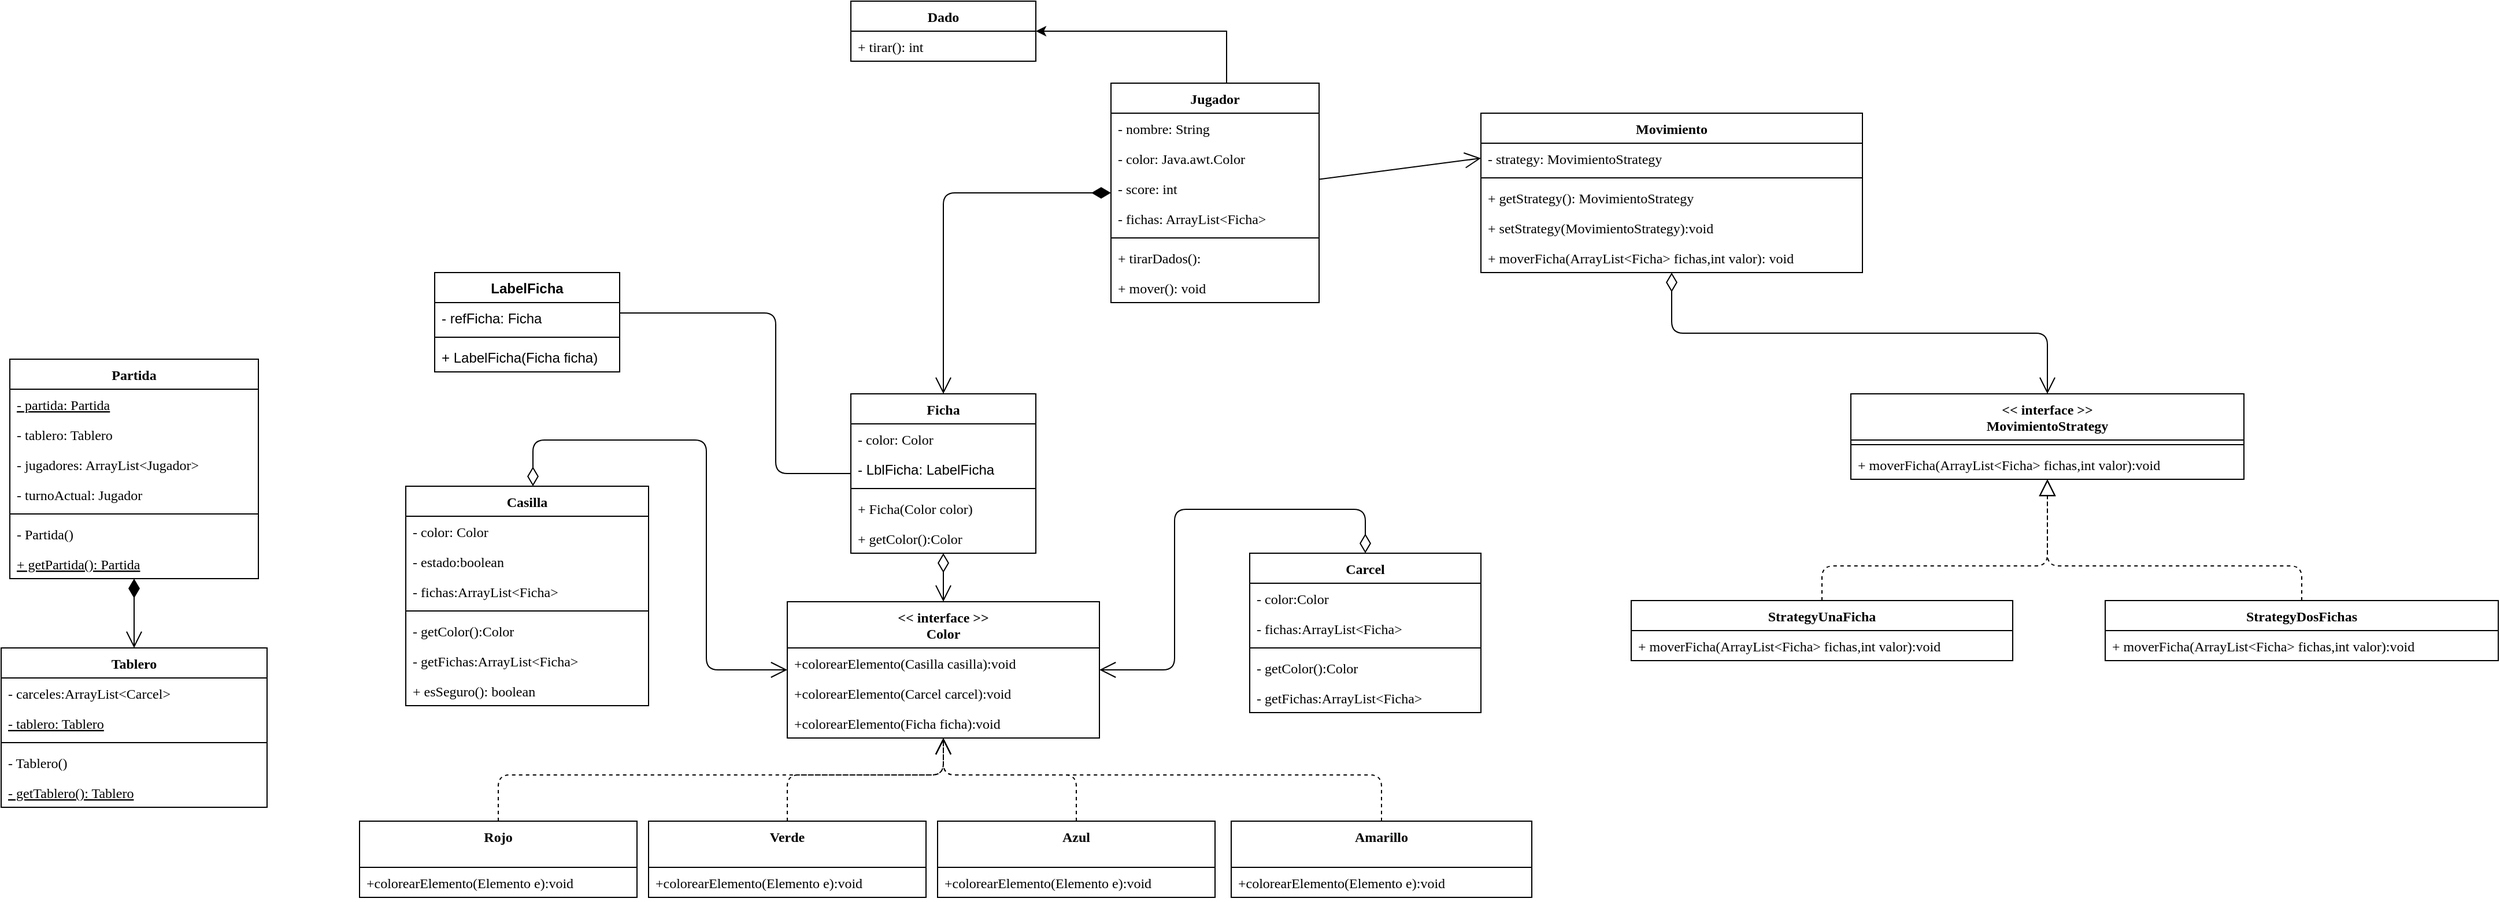 <mxfile version="14.4.3" type="device"><diagram id="CZOG9yAQ-8y0MkyPrawY" name="Página-1"><mxGraphModel dx="3327" dy="967" grid="1" gridSize="10" guides="1" tooltips="1" connect="1" arrows="1" fold="1" page="1" pageScale="1" pageWidth="827" pageHeight="1169" background="none" math="0" shadow="0"><root><mxCell id="0"/><mxCell id="1" parent="0"/><mxCell id="iF9nX49vvRZTqa0V6TAx-1" value="Partida" style="swimlane;fontStyle=1;align=center;verticalAlign=top;childLayout=stackLayout;horizontal=1;startSize=26;horizontalStack=0;resizeParent=1;resizeParentMax=0;resizeLast=0;collapsible=1;marginBottom=0;fontFamily=Montserrat Alternates;fontSource=https%3A%2F%2Ffonts.googleapis.com%2Fcss%3Ffamily%3DMontserrat%2BAlternates;" parent="1" vertex="1"><mxGeometry x="-1152.5" y="380" width="215" height="190" as="geometry"/></mxCell><mxCell id="iF9nX49vvRZTqa0V6TAx-7" value="- partida: Partida" style="text;strokeColor=none;fillColor=none;align=left;verticalAlign=top;spacingLeft=4;spacingRight=4;overflow=hidden;rotatable=0;points=[[0,0.5],[1,0.5]];portConstraint=eastwest;fontFamily=Montserrat Alternates;fontSource=https%3A%2F%2Ffonts.googleapis.com%2Fcss%3Ffamily%3DMontserrat%2BAlternates;fontStyle=4" parent="iF9nX49vvRZTqa0V6TAx-1" vertex="1"><mxGeometry y="26" width="215" height="26" as="geometry"/></mxCell><mxCell id="dydCUhWB-Xq8sOkwwlD5-30" value="- tablero: Tablero" style="text;strokeColor=none;fillColor=none;align=left;verticalAlign=top;spacingLeft=4;spacingRight=4;overflow=hidden;rotatable=0;points=[[0,0.5],[1,0.5]];portConstraint=eastwest;fontFamily=Montserrat Alternates;fontSource=https%3A%2F%2Ffonts.googleapis.com%2Fcss%3Ffamily%3DMontserrat%2BAlternates;" parent="iF9nX49vvRZTqa0V6TAx-1" vertex="1"><mxGeometry y="52" width="215" height="26" as="geometry"/></mxCell><mxCell id="dydCUhWB-Xq8sOkwwlD5-37" value="- jugadores: ArrayList&lt;Jugador&gt;" style="text;strokeColor=none;fillColor=none;align=left;verticalAlign=top;spacingLeft=4;spacingRight=4;overflow=hidden;rotatable=0;points=[[0,0.5],[1,0.5]];portConstraint=eastwest;fontFamily=Montserrat Alternates;fontSource=https%3A%2F%2Ffonts.googleapis.com%2Fcss%3Ffamily%3DMontserrat%2BAlternates;" parent="iF9nX49vvRZTqa0V6TAx-1" vertex="1"><mxGeometry y="78" width="215" height="26" as="geometry"/></mxCell><mxCell id="dydCUhWB-Xq8sOkwwlD5-36" value="- turnoActual: Jugador" style="text;strokeColor=none;fillColor=none;align=left;verticalAlign=top;spacingLeft=4;spacingRight=4;overflow=hidden;rotatable=0;points=[[0,0.5],[1,0.5]];portConstraint=eastwest;fontFamily=Montserrat Alternates;fontSource=https%3A%2F%2Ffonts.googleapis.com%2Fcss%3Ffamily%3DMontserrat%2BAlternates;" parent="iF9nX49vvRZTqa0V6TAx-1" vertex="1"><mxGeometry y="104" width="215" height="26" as="geometry"/></mxCell><mxCell id="iF9nX49vvRZTqa0V6TAx-3" value="" style="line;strokeWidth=1;fillColor=none;align=left;verticalAlign=middle;spacingTop=-1;spacingLeft=3;spacingRight=3;rotatable=0;labelPosition=right;points=[];portConstraint=eastwest;fontFamily=Montserrat Alternates;fontSource=https%3A%2F%2Ffonts.googleapis.com%2Fcss%3Ffamily%3DMontserrat%2BAlternates;" parent="iF9nX49vvRZTqa0V6TAx-1" vertex="1"><mxGeometry y="130" width="215" height="8" as="geometry"/></mxCell><mxCell id="0C_BCPgm_mZmjm4JBcHL-2" value="- Partida()" style="text;strokeColor=none;fillColor=none;align=left;verticalAlign=top;spacingLeft=4;spacingRight=4;overflow=hidden;rotatable=0;points=[[0,0.5],[1,0.5]];portConstraint=eastwest;fontFamily=Montserrat Alternates;fontSource=https%3A%2F%2Ffonts.googleapis.com%2Fcss%3Ffamily%3DMontserrat%2BAlternates;" parent="iF9nX49vvRZTqa0V6TAx-1" vertex="1"><mxGeometry y="138" width="215" height="26" as="geometry"/></mxCell><mxCell id="0C_BCPgm_mZmjm4JBcHL-3" value="+ getPartida(): Partida" style="text;strokeColor=none;fillColor=none;align=left;verticalAlign=top;spacingLeft=4;spacingRight=4;overflow=hidden;rotatable=0;points=[[0,0.5],[1,0.5]];portConstraint=eastwest;fontStyle=4;fontFamily=Montserrat Alternates;fontSource=https%3A%2F%2Ffonts.googleapis.com%2Fcss%3Ffamily%3DMontserrat%2BAlternates;" parent="iF9nX49vvRZTqa0V6TAx-1" vertex="1"><mxGeometry y="164" width="215" height="26" as="geometry"/></mxCell><mxCell id="iF9nX49vvRZTqa0V6TAx-12" value="Ficha" style="swimlane;fontStyle=1;align=center;verticalAlign=top;childLayout=stackLayout;horizontal=1;startSize=26;horizontalStack=0;resizeParent=1;resizeParentMax=0;resizeLast=0;collapsible=1;marginBottom=0;fontFamily=Montserrat Alternates;fontSource=https%3A%2F%2Ffonts.googleapis.com%2Fcss%3Ffamily%3DMontserrat%2BAlternates;" parent="1" vertex="1"><mxGeometry x="-425" y="410" width="160" height="138" as="geometry"/></mxCell><mxCell id="iF9nX49vvRZTqa0V6TAx-13" value="- color: Color" style="text;strokeColor=none;fillColor=none;align=left;verticalAlign=top;spacingLeft=4;spacingRight=4;overflow=hidden;rotatable=0;points=[[0,0.5],[1,0.5]];portConstraint=eastwest;fontFamily=Montserrat Alternates;fontSource=https%3A%2F%2Ffonts.googleapis.com%2Fcss%3Ffamily%3DMontserrat%2BAlternates;" parent="iF9nX49vvRZTqa0V6TAx-12" vertex="1"><mxGeometry y="26" width="160" height="26" as="geometry"/></mxCell><mxCell id="Y56CLGogkiUd0dW1tova-1" value="- LblFicha: LabelFicha" style="text;strokeColor=none;fillColor=none;align=left;verticalAlign=top;spacingLeft=4;spacingRight=4;overflow=hidden;rotatable=0;points=[[0,0.5],[1,0.5]];portConstraint=eastwest;" vertex="1" parent="iF9nX49vvRZTqa0V6TAx-12"><mxGeometry y="52" width="160" height="26" as="geometry"/></mxCell><mxCell id="iF9nX49vvRZTqa0V6TAx-14" value="" style="line;strokeWidth=1;fillColor=none;align=left;verticalAlign=middle;spacingTop=-1;spacingLeft=3;spacingRight=3;rotatable=0;labelPosition=right;points=[];portConstraint=eastwest;fontFamily=Montserrat Alternates;fontSource=https%3A%2F%2Ffonts.googleapis.com%2Fcss%3Ffamily%3DMontserrat%2BAlternates;" parent="iF9nX49vvRZTqa0V6TAx-12" vertex="1"><mxGeometry y="78" width="160" height="8" as="geometry"/></mxCell><mxCell id="CdPxk3NThguZFjVvKNko-9" value="+ Ficha(Color color)" style="text;strokeColor=none;fillColor=none;align=left;verticalAlign=top;spacingLeft=4;spacingRight=4;overflow=hidden;rotatable=0;points=[[0,0.5],[1,0.5]];portConstraint=eastwest;fontFamily=Montserrat Alternates;fontSource=https%3A%2F%2Ffonts.googleapis.com%2Fcss%3Ffamily%3DMontserrat%2BAlternates;" parent="iF9nX49vvRZTqa0V6TAx-12" vertex="1"><mxGeometry y="86" width="160" height="26" as="geometry"/></mxCell><mxCell id="dydCUhWB-Xq8sOkwwlD5-24" value="+ getColor():Color" style="text;strokeColor=none;fillColor=none;align=left;verticalAlign=top;spacingLeft=4;spacingRight=4;overflow=hidden;rotatable=0;points=[[0,0.5],[1,0.5]];portConstraint=eastwest;fontFamily=Montserrat Alternates;fontSource=https%3A%2F%2Ffonts.googleapis.com%2Fcss%3Ffamily%3DMontserrat%2BAlternates;" parent="iF9nX49vvRZTqa0V6TAx-12" vertex="1"><mxGeometry y="112" width="160" height="26" as="geometry"/></mxCell><mxCell id="dydCUhWB-Xq8sOkwwlD5-13" style="edgeStyle=orthogonalEdgeStyle;rounded=0;orthogonalLoop=1;jettySize=auto;html=1;fontFamily=Montserrat Alternates;fontSource=https%3A%2F%2Ffonts.googleapis.com%2Fcss%3Ffamily%3DMontserrat%2BAlternates;" parent="1" source="iF9nX49vvRZTqa0V6TAx-16" target="CdPxk3NThguZFjVvKNko-1" edge="1"><mxGeometry relative="1" as="geometry"><Array as="points"><mxPoint x="-100" y="96"/></Array></mxGeometry></mxCell><mxCell id="iF9nX49vvRZTqa0V6TAx-16" value="Jugador" style="swimlane;fontStyle=1;align=center;verticalAlign=top;childLayout=stackLayout;horizontal=1;startSize=26;horizontalStack=0;resizeParent=1;resizeParentMax=0;resizeLast=0;collapsible=1;marginBottom=0;fontFamily=Montserrat Alternates;fontSource=https%3A%2F%2Ffonts.googleapis.com%2Fcss%3Ffamily%3DMontserrat%2BAlternates;" parent="1" vertex="1"><mxGeometry x="-200" y="141" width="180" height="190" as="geometry"/></mxCell><mxCell id="iF9nX49vvRZTqa0V6TAx-17" value="- nombre: String" style="text;strokeColor=none;fillColor=none;align=left;verticalAlign=top;spacingLeft=4;spacingRight=4;overflow=hidden;rotatable=0;points=[[0,0.5],[1,0.5]];portConstraint=eastwest;fontFamily=Montserrat Alternates;fontSource=https%3A%2F%2Ffonts.googleapis.com%2Fcss%3Ffamily%3DMontserrat%2BAlternates;" parent="iF9nX49vvRZTqa0V6TAx-16" vertex="1"><mxGeometry y="26" width="180" height="26" as="geometry"/></mxCell><mxCell id="dydCUhWB-Xq8sOkwwlD5-38" value="- color: Java.awt.Color" style="text;strokeColor=none;fillColor=none;align=left;verticalAlign=top;spacingLeft=4;spacingRight=4;overflow=hidden;rotatable=0;points=[[0,0.5],[1,0.5]];portConstraint=eastwest;fontFamily=Montserrat Alternates;fontSource=https%3A%2F%2Ffonts.googleapis.com%2Fcss%3Ffamily%3DMontserrat%2BAlternates;" parent="iF9nX49vvRZTqa0V6TAx-16" vertex="1"><mxGeometry y="52" width="180" height="26" as="geometry"/></mxCell><mxCell id="iF9nX49vvRZTqa0V6TAx-20" value="- score: int" style="text;strokeColor=none;fillColor=none;align=left;verticalAlign=top;spacingLeft=4;spacingRight=4;overflow=hidden;rotatable=0;points=[[0,0.5],[1,0.5]];portConstraint=eastwest;fontFamily=Montserrat Alternates;fontSource=https%3A%2F%2Ffonts.googleapis.com%2Fcss%3Ffamily%3DMontserrat%2BAlternates;" parent="iF9nX49vvRZTqa0V6TAx-16" vertex="1"><mxGeometry y="78" width="180" height="26" as="geometry"/></mxCell><mxCell id="dydCUhWB-Xq8sOkwwlD5-16" value="- fichas: ArrayList&lt;Ficha&gt;" style="text;strokeColor=none;fillColor=none;align=left;verticalAlign=top;spacingLeft=4;spacingRight=4;overflow=hidden;rotatable=0;points=[[0,0.5],[1,0.5]];portConstraint=eastwest;fontFamily=Montserrat Alternates;fontSource=https%3A%2F%2Ffonts.googleapis.com%2Fcss%3Ffamily%3DMontserrat%2BAlternates;" parent="iF9nX49vvRZTqa0V6TAx-16" vertex="1"><mxGeometry y="104" width="180" height="26" as="geometry"/></mxCell><mxCell id="iF9nX49vvRZTqa0V6TAx-18" value="" style="line;strokeWidth=1;fillColor=none;align=left;verticalAlign=middle;spacingTop=-1;spacingLeft=3;spacingRight=3;rotatable=0;labelPosition=right;points=[];portConstraint=eastwest;fontFamily=Montserrat Alternates;fontSource=https%3A%2F%2Ffonts.googleapis.com%2Fcss%3Ffamily%3DMontserrat%2BAlternates;" parent="iF9nX49vvRZTqa0V6TAx-16" vertex="1"><mxGeometry y="130" width="180" height="8" as="geometry"/></mxCell><mxCell id="iF9nX49vvRZTqa0V6TAx-19" value="+ tirarDados():" style="text;strokeColor=none;fillColor=none;align=left;verticalAlign=top;spacingLeft=4;spacingRight=4;overflow=hidden;rotatable=0;points=[[0,0.5],[1,0.5]];portConstraint=eastwest;fontFamily=Montserrat Alternates;fontSource=https%3A%2F%2Ffonts.googleapis.com%2Fcss%3Ffamily%3DMontserrat%2BAlternates;" parent="iF9nX49vvRZTqa0V6TAx-16" vertex="1"><mxGeometry y="138" width="180" height="26" as="geometry"/></mxCell><mxCell id="0C_BCPgm_mZmjm4JBcHL-1" value="+ mover(): void" style="text;strokeColor=none;fillColor=none;align=left;verticalAlign=top;spacingLeft=4;spacingRight=4;overflow=hidden;rotatable=0;points=[[0,0.5],[1,0.5]];portConstraint=eastwest;fontFamily=Montserrat Alternates;fontSource=https%3A%2F%2Ffonts.googleapis.com%2Fcss%3Ffamily%3DMontserrat%2BAlternates;" parent="iF9nX49vvRZTqa0V6TAx-16" vertex="1"><mxGeometry y="164" width="180" height="26" as="geometry"/></mxCell><mxCell id="CdPxk3NThguZFjVvKNko-1" value="Dado" style="swimlane;fontStyle=1;align=center;verticalAlign=top;childLayout=stackLayout;horizontal=1;startSize=26;horizontalStack=0;resizeParent=1;resizeParentMax=0;resizeLast=0;collapsible=1;marginBottom=0;fontFamily=Montserrat Alternates;fontSource=https%3A%2F%2Ffonts.googleapis.com%2Fcss%3Ffamily%3DMontserrat%2BAlternates;" parent="1" vertex="1"><mxGeometry x="-425" y="70" width="160" height="52" as="geometry"/></mxCell><mxCell id="CdPxk3NThguZFjVvKNko-4" value="+ tirar(): int " style="text;strokeColor=none;fillColor=none;align=left;verticalAlign=top;spacingLeft=4;spacingRight=4;overflow=hidden;rotatable=0;points=[[0,0.5],[1,0.5]];portConstraint=eastwest;fontFamily=Montserrat Alternates;fontSource=https%3A%2F%2Ffonts.googleapis.com%2Fcss%3Ffamily%3DMontserrat%2BAlternates;" parent="CdPxk3NThguZFjVvKNko-1" vertex="1"><mxGeometry y="26" width="160" height="26" as="geometry"/></mxCell><mxCell id="OQ3I1ODHuRQIe0D8iST8-16" value="" style="endArrow=open;endFill=1;endSize=12;html=1;fontFamily=Montserrat Alternates;fontSource=https%3A%2F%2Ffonts.googleapis.com%2Fcss%3Ffamily%3DMontserrat%2BAlternates;entryX=0;entryY=0.5;entryDx=0;entryDy=0;" parent="1" source="iF9nX49vvRZTqa0V6TAx-16" target="CdPxk3NThguZFjVvKNko-6" edge="1"><mxGeometry width="160" relative="1" as="geometry"><mxPoint x="120" y="330" as="sourcePoint"/><mxPoint x="280" y="330" as="targetPoint"/></mxGeometry></mxCell><mxCell id="2i0aZlHxmpO4qoFxMyzR-1" value="" style="endArrow=open;html=1;endSize=12;startArrow=diamondThin;startSize=14;startFill=0;edgeStyle=orthogonalEdgeStyle;align=left;verticalAlign=bottom;entryX=0.5;entryY=0;entryDx=0;entryDy=0;fontFamily=Montserrat Alternates;fontSource=https%3A%2F%2Ffonts.googleapis.com%2Fcss%3Ffamily%3DMontserrat%2BAlternates;" parent="1" source="CdPxk3NThguZFjVvKNko-5" target="OQ3I1ODHuRQIe0D8iST8-3" edge="1"><mxGeometry x="-0.843" y="11" relative="1" as="geometry"><mxPoint x="270" y="420" as="sourcePoint"/><mxPoint x="460" y="181" as="targetPoint"/><mxPoint as="offset"/></mxGeometry></mxCell><mxCell id="vrp2tmxslbdXA82dCuRI-13" value="StrategyUnaFicha" style="swimlane;fontStyle=1;align=center;verticalAlign=top;childLayout=stackLayout;horizontal=1;startSize=26;horizontalStack=0;resizeParent=1;resizeParentMax=0;resizeLast=0;collapsible=1;marginBottom=0;fontFamily=Montserrat Alternates;fontSource=https%3A%2F%2Ffonts.googleapis.com%2Fcss%3Ffamily%3DMontserrat%2BAlternates;" parent="1" vertex="1"><mxGeometry x="250" y="589" width="330" height="52" as="geometry"/></mxCell><mxCell id="vrp2tmxslbdXA82dCuRI-16" value="+ moverFicha(ArrayList&lt;Ficha&gt; fichas,int valor):void" style="text;strokeColor=none;fillColor=none;align=left;verticalAlign=top;spacingLeft=4;spacingRight=4;overflow=hidden;rotatable=0;points=[[0,0.5],[1,0.5]];portConstraint=eastwest;fontFamily=Montserrat Alternates;fontSource=https%3A%2F%2Ffonts.googleapis.com%2Fcss%3Ffamily%3DMontserrat%2BAlternates;" parent="vrp2tmxslbdXA82dCuRI-13" vertex="1"><mxGeometry y="26" width="330" height="26" as="geometry"/></mxCell><mxCell id="vrp2tmxslbdXA82dCuRI-21" value="" style="endArrow=block;dashed=1;endFill=0;endSize=12;html=1;exitX=0.5;exitY=0;exitDx=0;exitDy=0;fontFamily=Montserrat Alternates;fontSource=https%3A%2F%2Ffonts.googleapis.com%2Fcss%3Ffamily%3DMontserrat%2BAlternates;" parent="1" source="vrp2tmxslbdXA82dCuRI-13" target="OQ3I1ODHuRQIe0D8iST8-3" edge="1"><mxGeometry x="320" y="409" width="160" as="geometry"><mxPoint x="530" y="609" as="sourcePoint"/><mxPoint x="640" y="509" as="targetPoint"/><Array as="points"><mxPoint x="415" y="559"/><mxPoint x="610" y="559"/></Array></mxGeometry></mxCell><mxCell id="OQ3I1ODHuRQIe0D8iST8-3" value="&lt;&lt; interface &gt;&gt;&#10;MovimientoStrategy" style="swimlane;fontStyle=1;align=center;verticalAlign=top;childLayout=stackLayout;horizontal=1;startSize=40;horizontalStack=0;resizeParent=1;resizeParentMax=0;resizeLast=0;collapsible=1;marginBottom=0;fontFamily=Montserrat Alternates;fontSource=https%3A%2F%2Ffonts.googleapis.com%2Fcss%3Ffamily%3DMontserrat%2BAlternates;" parent="1" vertex="1"><mxGeometry x="440" y="410" width="340" height="74" as="geometry"/></mxCell><mxCell id="OQ3I1ODHuRQIe0D8iST8-5" value="" style="line;strokeWidth=1;fillColor=none;align=left;verticalAlign=middle;spacingTop=-1;spacingLeft=3;spacingRight=3;rotatable=0;labelPosition=right;points=[];portConstraint=eastwest;fontFamily=Montserrat Alternates;fontSource=https%3A%2F%2Ffonts.googleapis.com%2Fcss%3Ffamily%3DMontserrat%2BAlternates;" parent="OQ3I1ODHuRQIe0D8iST8-3" vertex="1"><mxGeometry y="40" width="340" height="8" as="geometry"/></mxCell><mxCell id="vrp2tmxslbdXA82dCuRI-8" value="+ moverFicha(ArrayList&lt;Ficha&gt; fichas,int valor):void" style="text;strokeColor=none;fillColor=none;align=left;verticalAlign=top;spacingLeft=4;spacingRight=4;overflow=hidden;rotatable=0;points=[[0,0.5],[1,0.5]];portConstraint=eastwest;fontFamily=Montserrat Alternates;fontSource=https%3A%2F%2Ffonts.googleapis.com%2Fcss%3Ffamily%3DMontserrat%2BAlternates;" parent="OQ3I1ODHuRQIe0D8iST8-3" vertex="1"><mxGeometry y="48" width="340" height="26" as="geometry"/></mxCell><mxCell id="OQ3I1ODHuRQIe0D8iST8-10" value="StrategyDosFichas" style="swimlane;fontStyle=1;align=center;verticalAlign=top;childLayout=stackLayout;horizontal=1;startSize=26;horizontalStack=0;resizeParent=1;resizeParentMax=0;resizeLast=0;collapsible=1;marginBottom=0;fontFamily=Montserrat Alternates;fontSource=https%3A%2F%2Ffonts.googleapis.com%2Fcss%3Ffamily%3DMontserrat%2BAlternates;" parent="1" vertex="1"><mxGeometry x="660" y="589" width="340" height="52" as="geometry"/></mxCell><mxCell id="OQ3I1ODHuRQIe0D8iST8-12" value="+ moverFicha(ArrayList&lt;Ficha&gt; fichas,int valor):void" style="text;strokeColor=none;fillColor=none;align=left;verticalAlign=top;spacingLeft=4;spacingRight=4;overflow=hidden;rotatable=0;points=[[0,0.5],[1,0.5]];portConstraint=eastwest;fontFamily=Montserrat Alternates;fontSource=https%3A%2F%2Ffonts.googleapis.com%2Fcss%3Ffamily%3DMontserrat%2BAlternates;" parent="OQ3I1ODHuRQIe0D8iST8-10" vertex="1"><mxGeometry y="26" width="340" height="26" as="geometry"/></mxCell><mxCell id="OQ3I1ODHuRQIe0D8iST8-13" value="" style="endArrow=block;dashed=1;endFill=0;endSize=12;html=1;exitX=0.5;exitY=0;exitDx=0;exitDy=0;fontFamily=Montserrat Alternates;fontSource=https%3A%2F%2Ffonts.googleapis.com%2Fcss%3Ffamily%3DMontserrat%2BAlternates;" parent="1" source="OQ3I1ODHuRQIe0D8iST8-10" target="OQ3I1ODHuRQIe0D8iST8-3" edge="1"><mxGeometry x="320" y="409" width="160" as="geometry"><mxPoint x="470" y="579" as="sourcePoint"/><mxPoint x="670" y="525" as="targetPoint"/><Array as="points"><mxPoint x="830" y="559"/><mxPoint x="610" y="559"/></Array></mxGeometry></mxCell><mxCell id="CdPxk3NThguZFjVvKNko-5" value="Movimiento" style="swimlane;fontStyle=1;align=center;verticalAlign=top;childLayout=stackLayout;horizontal=1;startSize=26;horizontalStack=0;resizeParent=1;resizeParentMax=0;resizeLast=0;collapsible=1;marginBottom=0;fontFamily=Montserrat Alternates;fontSource=https%3A%2F%2Ffonts.googleapis.com%2Fcss%3Ffamily%3DMontserrat%2BAlternates;" parent="1" vertex="1"><mxGeometry x="120" y="167" width="330" height="138" as="geometry"/></mxCell><mxCell id="CdPxk3NThguZFjVvKNko-6" value="- strategy: MovimientoStrategy" style="text;strokeColor=none;fillColor=none;align=left;verticalAlign=top;spacingLeft=4;spacingRight=4;overflow=hidden;rotatable=0;points=[[0,0.5],[1,0.5]];portConstraint=eastwest;fontFamily=Montserrat Alternates;fontSource=https%3A%2F%2Ffonts.googleapis.com%2Fcss%3Ffamily%3DMontserrat%2BAlternates;" parent="CdPxk3NThguZFjVvKNko-5" vertex="1"><mxGeometry y="26" width="330" height="26" as="geometry"/></mxCell><mxCell id="CdPxk3NThguZFjVvKNko-7" value="" style="line;strokeWidth=1;fillColor=none;align=left;verticalAlign=middle;spacingTop=-1;spacingLeft=3;spacingRight=3;rotatable=0;labelPosition=right;points=[];portConstraint=eastwest;fontFamily=Montserrat Alternates;fontSource=https%3A%2F%2Ffonts.googleapis.com%2Fcss%3Ffamily%3DMontserrat%2BAlternates;" parent="CdPxk3NThguZFjVvKNko-5" vertex="1"><mxGeometry y="52" width="330" height="8" as="geometry"/></mxCell><mxCell id="dydCUhWB-Xq8sOkwwlD5-34" value="+ getStrategy(): MovimientoStrategy" style="text;strokeColor=none;fillColor=none;align=left;verticalAlign=top;spacingLeft=4;spacingRight=4;overflow=hidden;rotatable=0;points=[[0,0.5],[1,0.5]];portConstraint=eastwest;fontFamily=Montserrat Alternates;fontSource=https%3A%2F%2Ffonts.googleapis.com%2Fcss%3Ffamily%3DMontserrat%2BAlternates;" parent="CdPxk3NThguZFjVvKNko-5" vertex="1"><mxGeometry y="60" width="330" height="26" as="geometry"/></mxCell><mxCell id="dydCUhWB-Xq8sOkwwlD5-35" value="+ setStrategy(MovimientoStrategy):void" style="text;strokeColor=none;fillColor=none;align=left;verticalAlign=top;spacingLeft=4;spacingRight=4;overflow=hidden;rotatable=0;points=[[0,0.5],[1,0.5]];portConstraint=eastwest;fontFamily=Montserrat Alternates;fontSource=https%3A%2F%2Ffonts.googleapis.com%2Fcss%3Ffamily%3DMontserrat%2BAlternates;" parent="CdPxk3NThguZFjVvKNko-5" vertex="1"><mxGeometry y="86" width="330" height="26" as="geometry"/></mxCell><mxCell id="CdPxk3NThguZFjVvKNko-8" value="+ moverFicha(ArrayList&lt;Ficha&gt; fichas,int valor): void" style="text;strokeColor=none;fillColor=none;align=left;verticalAlign=top;spacingLeft=4;spacingRight=4;overflow=hidden;rotatable=0;points=[[0,0.5],[1,0.5]];portConstraint=eastwest;fontFamily=Montserrat Alternates;fontSource=https%3A%2F%2Ffonts.googleapis.com%2Fcss%3Ffamily%3DMontserrat%2BAlternates;" parent="CdPxk3NThguZFjVvKNko-5" vertex="1"><mxGeometry y="112" width="330" height="26" as="geometry"/></mxCell><mxCell id="2i0aZlHxmpO4qoFxMyzR-6" value="Casilla" style="swimlane;fontStyle=1;align=center;verticalAlign=top;childLayout=stackLayout;horizontal=1;startSize=26;horizontalStack=0;resizeParent=1;resizeParentMax=0;resizeLast=0;collapsible=1;marginBottom=0;fontFamily=Montserrat Alternates;fontSource=https%3A%2F%2Ffonts.googleapis.com%2Fcss%3Ffamily%3DMontserrat%2BAlternates;" parent="1" vertex="1"><mxGeometry x="-810" y="490" width="210" height="190" as="geometry"/></mxCell><mxCell id="dydCUhWB-Xq8sOkwwlD5-19" value="- color: Color" style="text;strokeColor=none;fillColor=none;align=left;verticalAlign=top;spacingLeft=4;spacingRight=4;overflow=hidden;rotatable=0;points=[[0,0.5],[1,0.5]];portConstraint=eastwest;fontFamily=Montserrat Alternates;fontSource=https%3A%2F%2Ffonts.googleapis.com%2Fcss%3Ffamily%3DMontserrat%2BAlternates;" parent="2i0aZlHxmpO4qoFxMyzR-6" vertex="1"><mxGeometry y="26" width="210" height="26" as="geometry"/></mxCell><mxCell id="2i0aZlHxmpO4qoFxMyzR-7" value="- estado:boolean" style="text;strokeColor=none;fillColor=none;align=left;verticalAlign=top;spacingLeft=4;spacingRight=4;overflow=hidden;rotatable=0;points=[[0,0.5],[1,0.5]];portConstraint=eastwest;fontFamily=Montserrat Alternates;fontSource=https%3A%2F%2Ffonts.googleapis.com%2Fcss%3Ffamily%3DMontserrat%2BAlternates;" parent="2i0aZlHxmpO4qoFxMyzR-6" vertex="1"><mxGeometry y="52" width="210" height="26" as="geometry"/></mxCell><mxCell id="SVYqCvA0QqrAnwhpoAbj-15" value="- fichas:ArrayList&lt;Ficha&gt;" style="text;strokeColor=none;fillColor=none;align=left;verticalAlign=top;spacingLeft=4;spacingRight=4;overflow=hidden;rotatable=0;points=[[0,0.5],[1,0.5]];portConstraint=eastwest;fontFamily=Montserrat Alternates;fontSource=https%3A%2F%2Ffonts.googleapis.com%2Fcss%3Ffamily%3DMontserrat%2BAlternates;" parent="2i0aZlHxmpO4qoFxMyzR-6" vertex="1"><mxGeometry y="78" width="210" height="26" as="geometry"/></mxCell><mxCell id="2i0aZlHxmpO4qoFxMyzR-8" value="" style="line;strokeWidth=1;fillColor=none;align=left;verticalAlign=middle;spacingTop=-1;spacingLeft=3;spacingRight=3;rotatable=0;labelPosition=right;points=[];portConstraint=eastwest;fontFamily=Montserrat Alternates;fontSource=https%3A%2F%2Ffonts.googleapis.com%2Fcss%3Ffamily%3DMontserrat%2BAlternates;" parent="2i0aZlHxmpO4qoFxMyzR-6" vertex="1"><mxGeometry y="104" width="210" height="8" as="geometry"/></mxCell><mxCell id="dydCUhWB-Xq8sOkwwlD5-22" value="- getColor():Color" style="text;strokeColor=none;fillColor=none;align=left;verticalAlign=top;spacingLeft=4;spacingRight=4;overflow=hidden;rotatable=0;points=[[0,0.5],[1,0.5]];portConstraint=eastwest;fontFamily=Montserrat Alternates;fontSource=https%3A%2F%2Ffonts.googleapis.com%2Fcss%3Ffamily%3DMontserrat%2BAlternates;" parent="2i0aZlHxmpO4qoFxMyzR-6" vertex="1"><mxGeometry y="112" width="210" height="26" as="geometry"/></mxCell><mxCell id="dydCUhWB-Xq8sOkwwlD5-23" value="- getFichas:ArrayList&lt;Ficha&gt;" style="text;strokeColor=none;fillColor=none;align=left;verticalAlign=top;spacingLeft=4;spacingRight=4;overflow=hidden;rotatable=0;points=[[0,0.5],[1,0.5]];portConstraint=eastwest;fontFamily=Montserrat Alternates;fontSource=https%3A%2F%2Ffonts.googleapis.com%2Fcss%3Ffamily%3DMontserrat%2BAlternates;" parent="2i0aZlHxmpO4qoFxMyzR-6" vertex="1"><mxGeometry y="138" width="210" height="26" as="geometry"/></mxCell><mxCell id="2i0aZlHxmpO4qoFxMyzR-9" value="+ esSeguro(): boolean" style="text;strokeColor=none;fillColor=none;align=left;verticalAlign=top;spacingLeft=4;spacingRight=4;overflow=hidden;rotatable=0;points=[[0,0.5],[1,0.5]];portConstraint=eastwest;fontFamily=Montserrat Alternates;fontSource=https%3A%2F%2Ffonts.googleapis.com%2Fcss%3Ffamily%3DMontserrat%2BAlternates;" parent="2i0aZlHxmpO4qoFxMyzR-6" vertex="1"><mxGeometry y="164" width="210" height="26" as="geometry"/></mxCell><mxCell id="SVYqCvA0QqrAnwhpoAbj-5" value="&lt;&lt; interface &gt;&gt;&#10;Color" style="swimlane;fontStyle=1;align=center;verticalAlign=top;childLayout=stackLayout;horizontal=1;startSize=40;horizontalStack=0;resizeParent=1;resizeParentMax=0;resizeLast=0;collapsible=1;marginBottom=0;fontFamily=Montserrat Alternates;fontSource=https%3A%2F%2Ffonts.googleapis.com%2Fcss%3Ffamily%3DMontserrat%2BAlternates;" parent="1" vertex="1"><mxGeometry x="-480" y="590" width="270" height="118" as="geometry"/></mxCell><mxCell id="SVYqCvA0QqrAnwhpoAbj-8" value="+colorearElemento(Casilla casilla):void" style="text;strokeColor=none;fillColor=none;align=left;verticalAlign=top;spacingLeft=4;spacingRight=4;overflow=hidden;rotatable=0;points=[[0,0.5],[1,0.5]];portConstraint=eastwest;fontFamily=Montserrat Alternates;fontSource=https%3A%2F%2Ffonts.googleapis.com%2Fcss%3Ffamily%3DMontserrat%2BAlternates;" parent="SVYqCvA0QqrAnwhpoAbj-5" vertex="1"><mxGeometry y="40" width="270" height="26" as="geometry"/></mxCell><mxCell id="dydCUhWB-Xq8sOkwwlD5-5" value="+colorearElemento(Carcel carcel):void" style="text;strokeColor=none;fillColor=none;align=left;verticalAlign=top;spacingLeft=4;spacingRight=4;overflow=hidden;rotatable=0;points=[[0,0.5],[1,0.5]];portConstraint=eastwest;fontFamily=Montserrat Alternates;fontSource=https%3A%2F%2Ffonts.googleapis.com%2Fcss%3Ffamily%3DMontserrat%2BAlternates;" parent="SVYqCvA0QqrAnwhpoAbj-5" vertex="1"><mxGeometry y="66" width="270" height="26" as="geometry"/></mxCell><mxCell id="dydCUhWB-Xq8sOkwwlD5-6" value="+colorearElemento(Ficha ficha):void" style="text;strokeColor=none;fillColor=none;align=left;verticalAlign=top;spacingLeft=4;spacingRight=4;overflow=hidden;rotatable=0;points=[[0,0.5],[1,0.5]];portConstraint=eastwest;fontFamily=Montserrat Alternates;fontSource=https%3A%2F%2Ffonts.googleapis.com%2Fcss%3Ffamily%3DMontserrat%2BAlternates;" parent="SVYqCvA0QqrAnwhpoAbj-5" vertex="1"><mxGeometry y="92" width="270" height="26" as="geometry"/></mxCell><mxCell id="SVYqCvA0QqrAnwhpoAbj-25" value="Carcel" style="swimlane;fontStyle=1;align=center;verticalAlign=top;childLayout=stackLayout;horizontal=1;startSize=26;horizontalStack=0;resizeParent=1;resizeParentMax=0;resizeLast=0;collapsible=1;marginBottom=0;fontFamily=Montserrat Alternates;fontSource=https%3A%2F%2Ffonts.googleapis.com%2Fcss%3Ffamily%3DMontserrat%2BAlternates;" parent="1" vertex="1"><mxGeometry x="-80" y="548" width="200" height="138" as="geometry"/></mxCell><mxCell id="SVYqCvA0QqrAnwhpoAbj-29" value="- color:Color" style="text;strokeColor=none;fillColor=none;align=left;verticalAlign=top;spacingLeft=4;spacingRight=4;overflow=hidden;rotatable=0;points=[[0,0.5],[1,0.5]];portConstraint=eastwest;fontFamily=Montserrat Alternates;fontSource=https%3A%2F%2Ffonts.googleapis.com%2Fcss%3Ffamily%3DMontserrat%2BAlternates;" parent="SVYqCvA0QqrAnwhpoAbj-25" vertex="1"><mxGeometry y="26" width="200" height="26" as="geometry"/></mxCell><mxCell id="SVYqCvA0QqrAnwhpoAbj-26" value="- fichas:ArrayList&lt;Ficha&gt;" style="text;strokeColor=none;fillColor=none;align=left;verticalAlign=top;spacingLeft=4;spacingRight=4;overflow=hidden;rotatable=0;points=[[0,0.5],[1,0.5]];portConstraint=eastwest;fontFamily=Montserrat Alternates;fontSource=https%3A%2F%2Ffonts.googleapis.com%2Fcss%3Ffamily%3DMontserrat%2BAlternates;" parent="SVYqCvA0QqrAnwhpoAbj-25" vertex="1"><mxGeometry y="52" width="200" height="26" as="geometry"/></mxCell><mxCell id="SVYqCvA0QqrAnwhpoAbj-27" value="" style="line;strokeWidth=1;fillColor=none;align=left;verticalAlign=middle;spacingTop=-1;spacingLeft=3;spacingRight=3;rotatable=0;labelPosition=right;points=[];portConstraint=eastwest;fontFamily=Montserrat Alternates;fontSource=https%3A%2F%2Ffonts.googleapis.com%2Fcss%3Ffamily%3DMontserrat%2BAlternates;" parent="SVYqCvA0QqrAnwhpoAbj-25" vertex="1"><mxGeometry y="78" width="200" height="8" as="geometry"/></mxCell><mxCell id="SVYqCvA0QqrAnwhpoAbj-30" value="- getColor():Color" style="text;strokeColor=none;fillColor=none;align=left;verticalAlign=top;spacingLeft=4;spacingRight=4;overflow=hidden;rotatable=0;points=[[0,0.5],[1,0.5]];portConstraint=eastwest;fontFamily=Montserrat Alternates;fontSource=https%3A%2F%2Ffonts.googleapis.com%2Fcss%3Ffamily%3DMontserrat%2BAlternates;" parent="SVYqCvA0QqrAnwhpoAbj-25" vertex="1"><mxGeometry y="86" width="200" height="26" as="geometry"/></mxCell><mxCell id="SVYqCvA0QqrAnwhpoAbj-28" value="- getFichas:ArrayList&lt;Ficha&gt;" style="text;strokeColor=none;fillColor=none;align=left;verticalAlign=top;spacingLeft=4;spacingRight=4;overflow=hidden;rotatable=0;points=[[0,0.5],[1,0.5]];portConstraint=eastwest;fontFamily=Montserrat Alternates;fontSource=https%3A%2F%2Ffonts.googleapis.com%2Fcss%3Ffamily%3DMontserrat%2BAlternates;" parent="SVYqCvA0QqrAnwhpoAbj-25" vertex="1"><mxGeometry y="112" width="200" height="26" as="geometry"/></mxCell><mxCell id="SVYqCvA0QqrAnwhpoAbj-104" value="Amarillo" style="swimlane;fontStyle=1;align=center;verticalAlign=top;childLayout=stackLayout;horizontal=1;startSize=40;horizontalStack=0;resizeParent=1;resizeParentMax=0;resizeLast=0;collapsible=1;marginBottom=0;fontFamily=Montserrat Alternates;fontSource=https%3A%2F%2Ffonts.googleapis.com%2Fcss%3Ffamily%3DMontserrat%2BAlternates;" parent="1" vertex="1"><mxGeometry x="-96" y="780" width="260" height="66" as="geometry"/></mxCell><mxCell id="SVYqCvA0QqrAnwhpoAbj-105" value="+colorearElemento(Elemento e):void" style="text;strokeColor=none;fillColor=none;align=left;verticalAlign=top;spacingLeft=4;spacingRight=4;overflow=hidden;rotatable=0;points=[[0,0.5],[1,0.5]];portConstraint=eastwest;fontFamily=Montserrat Alternates;fontSource=https%3A%2F%2Ffonts.googleapis.com%2Fcss%3Ffamily%3DMontserrat%2BAlternates;" parent="SVYqCvA0QqrAnwhpoAbj-104" vertex="1"><mxGeometry y="40" width="260" height="26" as="geometry"/></mxCell><mxCell id="SVYqCvA0QqrAnwhpoAbj-106" value="Rojo" style="swimlane;fontStyle=1;align=center;verticalAlign=top;childLayout=stackLayout;horizontal=1;startSize=40;horizontalStack=0;resizeParent=1;resizeParentMax=0;resizeLast=0;collapsible=1;marginBottom=0;fontFamily=Montserrat Alternates;fontSource=https%3A%2F%2Ffonts.googleapis.com%2Fcss%3Ffamily%3DMontserrat%2BAlternates;" parent="1" vertex="1"><mxGeometry x="-850" y="780" width="240" height="66" as="geometry"/></mxCell><mxCell id="SVYqCvA0QqrAnwhpoAbj-107" value="+colorearElemento(Elemento e):void" style="text;strokeColor=none;fillColor=none;align=left;verticalAlign=top;spacingLeft=4;spacingRight=4;overflow=hidden;rotatable=0;points=[[0,0.5],[1,0.5]];portConstraint=eastwest;fontFamily=Montserrat Alternates;fontSource=https%3A%2F%2Ffonts.googleapis.com%2Fcss%3Ffamily%3DMontserrat%2BAlternates;" parent="SVYqCvA0QqrAnwhpoAbj-106" vertex="1"><mxGeometry y="40" width="240" height="26" as="geometry"/></mxCell><mxCell id="SVYqCvA0QqrAnwhpoAbj-108" value="Verde" style="swimlane;fontStyle=1;align=center;verticalAlign=top;childLayout=stackLayout;horizontal=1;startSize=40;horizontalStack=0;resizeParent=1;resizeParentMax=0;resizeLast=0;collapsible=1;marginBottom=0;fontFamily=Montserrat Alternates;fontSource=https%3A%2F%2Ffonts.googleapis.com%2Fcss%3Ffamily%3DMontserrat%2BAlternates;" parent="1" vertex="1"><mxGeometry x="-600" y="780" width="240" height="66" as="geometry"/></mxCell><mxCell id="SVYqCvA0QqrAnwhpoAbj-109" value="+colorearElemento(Elemento e):void" style="text;strokeColor=none;fillColor=none;align=left;verticalAlign=top;spacingLeft=4;spacingRight=4;overflow=hidden;rotatable=0;points=[[0,0.5],[1,0.5]];portConstraint=eastwest;fontFamily=Montserrat Alternates;fontSource=https%3A%2F%2Ffonts.googleapis.com%2Fcss%3Ffamily%3DMontserrat%2BAlternates;" parent="SVYqCvA0QqrAnwhpoAbj-108" vertex="1"><mxGeometry y="40" width="240" height="26" as="geometry"/></mxCell><mxCell id="SVYqCvA0QqrAnwhpoAbj-110" value="Azul" style="swimlane;fontStyle=1;align=center;verticalAlign=top;childLayout=stackLayout;horizontal=1;startSize=40;horizontalStack=0;resizeParent=1;resizeParentMax=0;resizeLast=0;collapsible=1;marginBottom=0;fontFamily=Montserrat Alternates;fontSource=https%3A%2F%2Ffonts.googleapis.com%2Fcss%3Ffamily%3DMontserrat%2BAlternates;" parent="1" vertex="1"><mxGeometry x="-350" y="780" width="240" height="66" as="geometry"/></mxCell><mxCell id="SVYqCvA0QqrAnwhpoAbj-111" value="+colorearElemento(Elemento e):void" style="text;strokeColor=none;fillColor=none;align=left;verticalAlign=top;spacingLeft=4;spacingRight=4;overflow=hidden;rotatable=0;points=[[0,0.5],[1,0.5]];portConstraint=eastwest;fontFamily=Montserrat Alternates;fontSource=https%3A%2F%2Ffonts.googleapis.com%2Fcss%3Ffamily%3DMontserrat%2BAlternates;" parent="SVYqCvA0QqrAnwhpoAbj-110" vertex="1"><mxGeometry y="40" width="240" height="26" as="geometry"/></mxCell><mxCell id="dydCUhWB-Xq8sOkwwlD5-2" value="" style="endArrow=open;html=1;endSize=12;startArrow=diamondThin;startSize=14;startFill=0;edgeStyle=orthogonalEdgeStyle;align=left;verticalAlign=bottom;fontFamily=Montserrat Alternates;fontSource=https%3A%2F%2Ffonts.googleapis.com%2Fcss%3Ffamily%3DMontserrat%2BAlternates;" parent="1" source="2i0aZlHxmpO4qoFxMyzR-6" target="SVYqCvA0QqrAnwhpoAbj-5" edge="1"><mxGeometry x="-1" y="3" relative="1" as="geometry"><mxPoint x="-550" y="520" as="sourcePoint"/><mxPoint x="-460" y="580" as="targetPoint"/><Array as="points"><mxPoint x="-700" y="450"/><mxPoint x="-550" y="450"/><mxPoint x="-550" y="649"/></Array></mxGeometry></mxCell><mxCell id="dydCUhWB-Xq8sOkwwlD5-4" value="" style="endArrow=open;html=1;endSize=12;startArrow=diamondThin;startSize=14;startFill=0;edgeStyle=orthogonalEdgeStyle;align=left;verticalAlign=bottom;fontFamily=Montserrat Alternates;fontSource=https%3A%2F%2Ffonts.googleapis.com%2Fcss%3Ffamily%3DMontserrat%2BAlternates;" parent="1" source="SVYqCvA0QqrAnwhpoAbj-25" target="SVYqCvA0QqrAnwhpoAbj-5" edge="1"><mxGeometry x="-1" y="3" relative="1" as="geometry"><mxPoint x="-220" y="590" as="sourcePoint"/><mxPoint x="-380" y="590" as="targetPoint"/><Array as="points"><mxPoint x="20" y="510"/><mxPoint x="-145" y="510"/><mxPoint x="-145" y="649"/></Array></mxGeometry></mxCell><mxCell id="dydCUhWB-Xq8sOkwwlD5-9" value="" style="endArrow=open;endSize=12;dashed=1;html=1;fontFamily=Montserrat Alternates;fontSource=https%3A%2F%2Ffonts.googleapis.com%2Fcss%3Ffamily%3DMontserrat%2BAlternates;exitX=0.5;exitY=0;exitDx=0;exitDy=0;" parent="1" source="SVYqCvA0QqrAnwhpoAbj-106" target="SVYqCvA0QqrAnwhpoAbj-5" edge="1"><mxGeometry width="160" relative="1" as="geometry"><mxPoint x="-420" y="680" as="sourcePoint"/><mxPoint x="-260" y="680" as="targetPoint"/><Array as="points"><mxPoint x="-730" y="740"/><mxPoint x="-345" y="740"/></Array></mxGeometry></mxCell><mxCell id="dydCUhWB-Xq8sOkwwlD5-3" value="" style="endArrow=open;html=1;endSize=12;startArrow=diamondThin;startSize=14;startFill=0;edgeStyle=orthogonalEdgeStyle;align=left;verticalAlign=bottom;fontFamily=Montserrat Alternates;fontSource=https%3A%2F%2Ffonts.googleapis.com%2Fcss%3Ffamily%3DMontserrat%2BAlternates;" parent="1" source="iF9nX49vvRZTqa0V6TAx-12" target="SVYqCvA0QqrAnwhpoAbj-5" edge="1"><mxGeometry x="-1" y="3" relative="1" as="geometry"><mxPoint x="-220" y="540" as="sourcePoint"/><mxPoint x="-380" y="540" as="targetPoint"/><Array as="points"/></mxGeometry></mxCell><mxCell id="dydCUhWB-Xq8sOkwwlD5-10" value="" style="endArrow=open;endSize=12;dashed=1;html=1;fontFamily=Montserrat Alternates;fontSource=https%3A%2F%2Ffonts.googleapis.com%2Fcss%3Ffamily%3DMontserrat%2BAlternates;exitX=0.5;exitY=0;exitDx=0;exitDy=0;" parent="1" source="SVYqCvA0QqrAnwhpoAbj-108" target="SVYqCvA0QqrAnwhpoAbj-5" edge="1"><mxGeometry width="160" relative="1" as="geometry"><mxPoint x="-540" y="680" as="sourcePoint"/><mxPoint x="-380" y="680" as="targetPoint"/><Array as="points"><mxPoint x="-480" y="740"/><mxPoint x="-345" y="740"/></Array></mxGeometry></mxCell><mxCell id="dydCUhWB-Xq8sOkwwlD5-11" value="" style="endArrow=open;endSize=12;dashed=1;html=1;fontFamily=Montserrat Alternates;fontSource=https%3A%2F%2Ffonts.googleapis.com%2Fcss%3Ffamily%3DMontserrat%2BAlternates;exitX=0.5;exitY=0;exitDx=0;exitDy=0;" parent="1" source="SVYqCvA0QqrAnwhpoAbj-104" target="SVYqCvA0QqrAnwhpoAbj-5" edge="1"><mxGeometry width="160" relative="1" as="geometry"><mxPoint x="21.111" y="720" as="sourcePoint"/><mxPoint x="-230" y="760" as="targetPoint"/><Array as="points"><mxPoint x="34" y="740"/><mxPoint x="-345" y="740"/></Array></mxGeometry></mxCell><mxCell id="dydCUhWB-Xq8sOkwwlD5-12" value="" style="endArrow=open;endSize=12;dashed=1;html=1;fontFamily=Montserrat Alternates;fontSource=https%3A%2F%2Ffonts.googleapis.com%2Fcss%3Ffamily%3DMontserrat%2BAlternates;exitX=0.5;exitY=0;exitDx=0;exitDy=0;" parent="1" source="SVYqCvA0QqrAnwhpoAbj-110" target="SVYqCvA0QqrAnwhpoAbj-5" edge="1"><mxGeometry width="160" relative="1" as="geometry"><mxPoint x="-390" y="760" as="sourcePoint"/><mxPoint x="-230" y="760" as="targetPoint"/><Array as="points"><mxPoint x="-230" y="740"/><mxPoint x="-345" y="740"/></Array></mxGeometry></mxCell><mxCell id="dydCUhWB-Xq8sOkwwlD5-18" value="" style="endArrow=open;html=1;endSize=12;startArrow=diamondThin;startSize=14;startFill=1;edgeStyle=orthogonalEdgeStyle;align=left;verticalAlign=bottom;fontFamily=Montserrat Alternates;fontSource=https%3A%2F%2Ffonts.googleapis.com%2Fcss%3Ffamily%3DMontserrat%2BAlternates;" parent="1" source="iF9nX49vvRZTqa0V6TAx-16" target="iF9nX49vvRZTqa0V6TAx-12" edge="1"><mxGeometry x="-1" y="3" relative="1" as="geometry"><mxPoint x="-310" y="370" as="sourcePoint"/><mxPoint x="-150" y="370" as="targetPoint"/></mxGeometry></mxCell><mxCell id="dydCUhWB-Xq8sOkwwlD5-25" value="Tablero" style="swimlane;fontStyle=1;align=center;verticalAlign=top;childLayout=stackLayout;horizontal=1;startSize=26;horizontalStack=0;resizeParent=1;resizeParentMax=0;resizeLast=0;collapsible=1;marginBottom=0;fontFamily=Montserrat Alternates;fontSource=https%3A%2F%2Ffonts.googleapis.com%2Fcss%3Ffamily%3DMontserrat%2BAlternates;" parent="1" vertex="1"><mxGeometry x="-1160" y="630" width="230" height="138" as="geometry"/></mxCell><mxCell id="dydCUhWB-Xq8sOkwwlD5-26" value="- carceles:ArrayList&lt;Carcel&gt;" style="text;strokeColor=none;fillColor=none;align=left;verticalAlign=top;spacingLeft=4;spacingRight=4;overflow=hidden;rotatable=0;points=[[0,0.5],[1,0.5]];portConstraint=eastwest;fontFamily=Montserrat Alternates;fontSource=https%3A%2F%2Ffonts.googleapis.com%2Fcss%3Ffamily%3DMontserrat%2BAlternates;" parent="dydCUhWB-Xq8sOkwwlD5-25" vertex="1"><mxGeometry y="26" width="230" height="26" as="geometry"/></mxCell><mxCell id="dydCUhWB-Xq8sOkwwlD5-31" value="- tablero: Tablero" style="text;strokeColor=none;fillColor=none;align=left;verticalAlign=top;spacingLeft=4;spacingRight=4;overflow=hidden;rotatable=0;points=[[0,0.5],[1,0.5]];portConstraint=eastwest;fontFamily=Montserrat Alternates;fontSource=https%3A%2F%2Ffonts.googleapis.com%2Fcss%3Ffamily%3DMontserrat%2BAlternates;fontStyle=4" parent="dydCUhWB-Xq8sOkwwlD5-25" vertex="1"><mxGeometry y="52" width="230" height="26" as="geometry"/></mxCell><mxCell id="dydCUhWB-Xq8sOkwwlD5-27" value="" style="line;strokeWidth=1;fillColor=none;align=left;verticalAlign=middle;spacingTop=-1;spacingLeft=3;spacingRight=3;rotatable=0;labelPosition=right;points=[];portConstraint=eastwest;fontFamily=Montserrat Alternates;fontSource=https%3A%2F%2Ffonts.googleapis.com%2Fcss%3Ffamily%3DMontserrat%2BAlternates;" parent="dydCUhWB-Xq8sOkwwlD5-25" vertex="1"><mxGeometry y="78" width="230" height="8" as="geometry"/></mxCell><mxCell id="dydCUhWB-Xq8sOkwwlD5-32" value="- Tablero()" style="text;strokeColor=none;fillColor=none;align=left;verticalAlign=top;spacingLeft=4;spacingRight=4;overflow=hidden;rotatable=0;points=[[0,0.5],[1,0.5]];portConstraint=eastwest;fontFamily=Montserrat Alternates;fontSource=https%3A%2F%2Ffonts.googleapis.com%2Fcss%3Ffamily%3DMontserrat%2BAlternates;" parent="dydCUhWB-Xq8sOkwwlD5-25" vertex="1"><mxGeometry y="86" width="230" height="26" as="geometry"/></mxCell><mxCell id="dydCUhWB-Xq8sOkwwlD5-33" value="- getTablero(): Tablero" style="text;strokeColor=none;fillColor=none;align=left;verticalAlign=top;spacingLeft=4;spacingRight=4;overflow=hidden;rotatable=0;points=[[0,0.5],[1,0.5]];portConstraint=eastwest;fontFamily=Montserrat Alternates;fontSource=https%3A%2F%2Ffonts.googleapis.com%2Fcss%3Ffamily%3DMontserrat%2BAlternates;fontStyle=4" parent="dydCUhWB-Xq8sOkwwlD5-25" vertex="1"><mxGeometry y="112" width="230" height="26" as="geometry"/></mxCell><mxCell id="dydCUhWB-Xq8sOkwwlD5-29" value="" style="endArrow=open;html=1;endSize=12;startArrow=diamondThin;startSize=14;startFill=1;edgeStyle=orthogonalEdgeStyle;align=left;verticalAlign=bottom;fontFamily=Montserrat Alternates;fontSource=https%3A%2F%2Ffonts.googleapis.com%2Fcss%3Ffamily%3DMontserrat%2BAlternates;" parent="1" source="iF9nX49vvRZTqa0V6TAx-1" target="dydCUhWB-Xq8sOkwwlD5-25" edge="1"><mxGeometry x="-1" y="3" relative="1" as="geometry"><mxPoint x="-880" y="480" as="sourcePoint"/><mxPoint x="-580" y="770" as="targetPoint"/></mxGeometry></mxCell><mxCell id="Y56CLGogkiUd0dW1tova-2" value="LabelFicha" style="swimlane;fontStyle=1;align=center;verticalAlign=top;childLayout=stackLayout;horizontal=1;startSize=26;horizontalStack=0;resizeParent=1;resizeParentMax=0;resizeLast=0;collapsible=1;marginBottom=0;" vertex="1" parent="1"><mxGeometry x="-785" y="305" width="160" height="86" as="geometry"/></mxCell><mxCell id="Y56CLGogkiUd0dW1tova-3" value="- refFicha: Ficha" style="text;strokeColor=none;fillColor=none;align=left;verticalAlign=top;spacingLeft=4;spacingRight=4;overflow=hidden;rotatable=0;points=[[0,0.5],[1,0.5]];portConstraint=eastwest;" vertex="1" parent="Y56CLGogkiUd0dW1tova-2"><mxGeometry y="26" width="160" height="26" as="geometry"/></mxCell><mxCell id="Y56CLGogkiUd0dW1tova-4" value="" style="line;strokeWidth=1;fillColor=none;align=left;verticalAlign=middle;spacingTop=-1;spacingLeft=3;spacingRight=3;rotatable=0;labelPosition=right;points=[];portConstraint=eastwest;" vertex="1" parent="Y56CLGogkiUd0dW1tova-2"><mxGeometry y="52" width="160" height="8" as="geometry"/></mxCell><mxCell id="Y56CLGogkiUd0dW1tova-5" value="+ LabelFicha(Ficha ficha)" style="text;strokeColor=none;fillColor=none;align=left;verticalAlign=top;spacingLeft=4;spacingRight=4;overflow=hidden;rotatable=0;points=[[0,0.5],[1,0.5]];portConstraint=eastwest;" vertex="1" parent="Y56CLGogkiUd0dW1tova-2"><mxGeometry y="60" width="160" height="26" as="geometry"/></mxCell><mxCell id="Y56CLGogkiUd0dW1tova-6" value="" style="endArrow=none;html=1;edgeStyle=orthogonalEdgeStyle;" edge="1" parent="1" source="iF9nX49vvRZTqa0V6TAx-12" target="Y56CLGogkiUd0dW1tova-2"><mxGeometry relative="1" as="geometry"><mxPoint x="-310" y="420" as="sourcePoint"/><mxPoint x="-580" y="390" as="targetPoint"/><Array as="points"><mxPoint x="-490" y="479"/><mxPoint x="-490" y="340"/></Array></mxGeometry></mxCell></root></mxGraphModel></diagram></mxfile>
